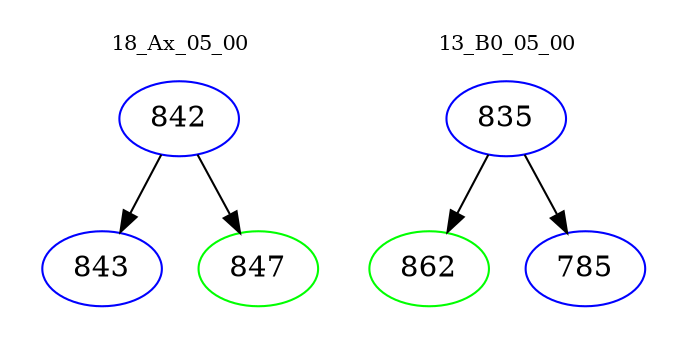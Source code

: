 digraph{
subgraph cluster_0 {
color = white
label = "18_Ax_05_00";
fontsize=10;
T0_842 [label="842", color="blue"]
T0_842 -> T0_843 [color="black"]
T0_843 [label="843", color="blue"]
T0_842 -> T0_847 [color="black"]
T0_847 [label="847", color="green"]
}
subgraph cluster_1 {
color = white
label = "13_B0_05_00";
fontsize=10;
T1_835 [label="835", color="blue"]
T1_835 -> T1_862 [color="black"]
T1_862 [label="862", color="green"]
T1_835 -> T1_785 [color="black"]
T1_785 [label="785", color="blue"]
}
}
